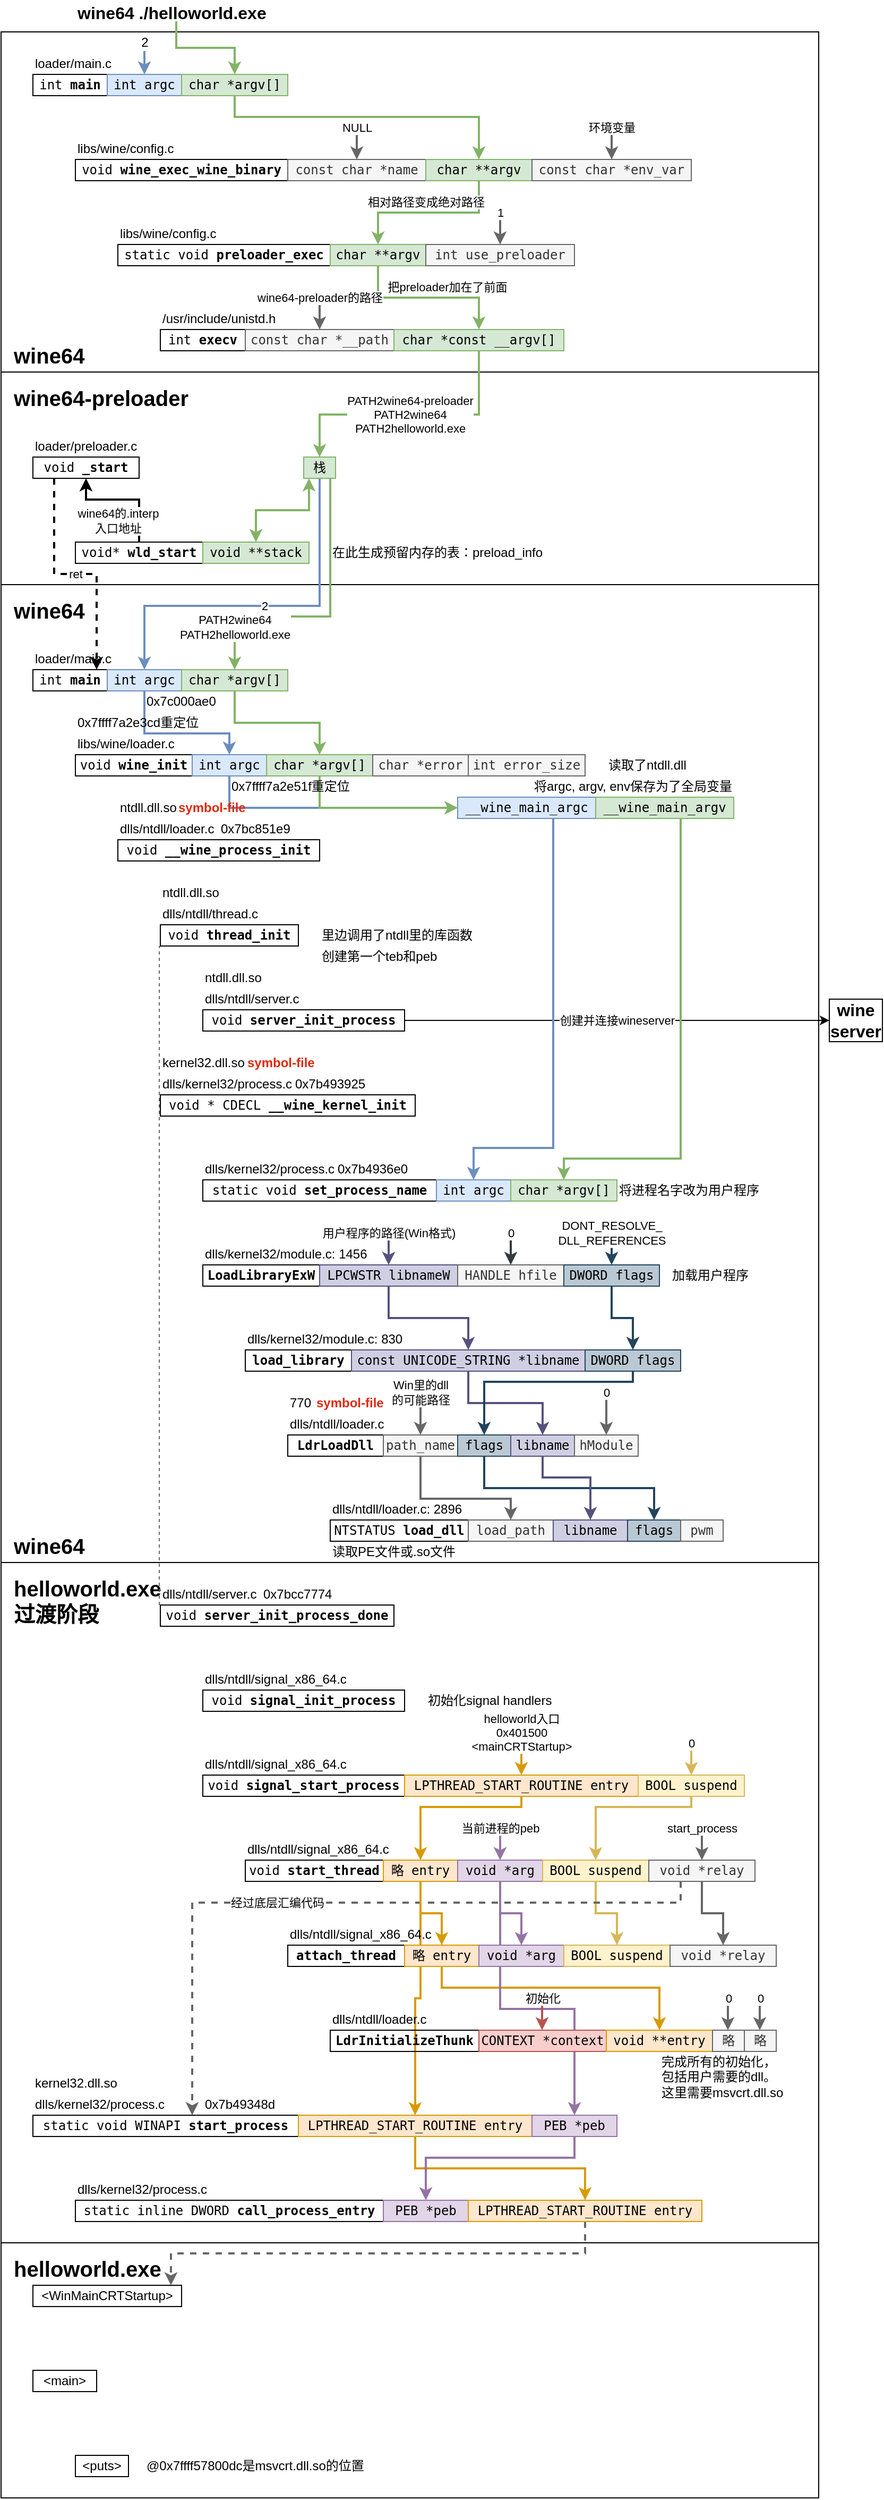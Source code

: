 <mxfile version="10.8.0" type="device"><diagram id="H-h43BXBRb_tDF0NeESu" name="Page-1"><mxGraphModel dx="462" dy="424" grid="1" gridSize="10" guides="1" tooltips="1" connect="1" arrows="1" fold="1" page="1" pageScale="1" pageWidth="850" pageHeight="1100" math="0" shadow="0"><root><mxCell id="0"/><mxCell id="1" parent="0"/><mxCell id="RNDs3bnX9iepP-8z9391-158" value="" style="rounded=0;whiteSpace=wrap;html=1;shadow=0;comic=0;strokeWidth=1;fillColor=none;gradientColor=none;" parent="1" vertex="1"><mxGeometry x="10" y="2120.013" width="770" height="240" as="geometry"/></mxCell><mxCell id="RNDs3bnX9iepP-8z9391-57" value="" style="rounded=0;whiteSpace=wrap;html=1;shadow=0;comic=0;strokeWidth=1;fillColor=none;gradientColor=none;" parent="1" vertex="1"><mxGeometry x="10" y="560" width="770" height="920" as="geometry"/></mxCell><mxCell id="RNDs3bnX9iepP-8z9391-44" value="" style="rounded=0;whiteSpace=wrap;html=1;shadow=0;comic=0;strokeWidth=1;fillColor=none;gradientColor=none;" parent="1" vertex="1"><mxGeometry x="10" y="360" width="770" height="200" as="geometry"/></mxCell><mxCell id="RNDs3bnX9iepP-8z9391-42" value="" style="rounded=0;whiteSpace=wrap;html=1;fillColor=none;strokeWidth=1;" parent="1" vertex="1"><mxGeometry x="10" y="40" width="770" height="320" as="geometry"/></mxCell><mxCell id="RNDs3bnX9iepP-8z9391-11" style="edgeStyle=orthogonalEdgeStyle;rounded=0;orthogonalLoop=1;jettySize=auto;html=1;fillColor=#d5e8d4;strokeColor=#82b366;strokeWidth=2;" parent="1" source="RNDs3bnX9iepP-8z9391-2" target="RNDs3bnX9iepP-8z9391-9" edge="1"><mxGeometry relative="1" as="geometry"/></mxCell><mxCell id="RNDs3bnX9iepP-8z9391-2" value="&lt;span&gt;&lt;b&gt;&lt;font style=&quot;font-size: 16px&quot;&gt;wine64 ./helloworld.exe&lt;/font&gt;&lt;/b&gt;&lt;/span&gt;" style="text;html=1;resizable=0;points=[];autosize=1;align=left;verticalAlign=top;spacingTop=-4;" parent="1" vertex="1"><mxGeometry x="80" y="10" width="190" height="20" as="geometry"/></mxCell><mxCell id="RNDs3bnX9iepP-8z9391-3" value="&lt;pre&gt;&lt;span&gt;int &lt;/span&gt;&lt;span&gt;&lt;b&gt;main&lt;/b&gt;&lt;/span&gt;&lt;/pre&gt;" style="rounded=0;whiteSpace=wrap;html=1;" parent="1" vertex="1"><mxGeometry x="40" y="80" width="70" height="20" as="geometry"/></mxCell><mxCell id="RNDs3bnX9iepP-8z9391-6" value="loader/main.c" style="text;html=1;resizable=0;points=[];autosize=1;align=left;verticalAlign=top;spacingTop=-4;" parent="1" vertex="1"><mxGeometry x="40" y="60" width="90" height="20" as="geometry"/></mxCell><mxCell id="RNDs3bnX9iepP-8z9391-8" value="&lt;pre&gt;int argc&lt;/pre&gt;" style="rounded=0;whiteSpace=wrap;html=1;fillColor=#dae8fc;strokeColor=#6c8ebf;" parent="1" vertex="1"><mxGeometry x="110" y="80" width="70" height="20" as="geometry"/></mxCell><mxCell id="RNDs3bnX9iepP-8z9391-25" style="edgeStyle=orthogonalEdgeStyle;rounded=0;orthogonalLoop=1;jettySize=auto;html=1;entryX=0.5;entryY=0;entryDx=0;entryDy=0;strokeWidth=2;fillColor=#d5e8d4;strokeColor=#82b366;" parent="1" source="RNDs3bnX9iepP-8z9391-9" target="RNDs3bnX9iepP-8z9391-21" edge="1"><mxGeometry relative="1" as="geometry"><Array as="points"><mxPoint x="230" y="120"/><mxPoint x="460" y="120"/></Array></mxGeometry></mxCell><mxCell id="RNDs3bnX9iepP-8z9391-9" value="&lt;pre&gt;char *argv[]&lt;/pre&gt;" style="rounded=0;whiteSpace=wrap;html=1;fillColor=#d5e8d4;strokeColor=#82b366;" parent="1" vertex="1"><mxGeometry x="180" y="80" width="100" height="20" as="geometry"/></mxCell><mxCell id="RNDs3bnX9iepP-8z9391-12" value="&lt;font style=&quot;font-size: 12px&quot;&gt;2&lt;/font&gt;" style="endArrow=classic;html=1;strokeWidth=2;fillColor=#dae8fc;strokeColor=#6c8ebf;" parent="1" target="RNDs3bnX9iepP-8z9391-8" edge="1"><mxGeometry x="-1" width="50" height="50" relative="1" as="geometry"><mxPoint x="145" y="50" as="sourcePoint"/><mxPoint x="40" y="30" as="targetPoint"/><mxPoint as="offset"/></mxGeometry></mxCell><mxCell id="RNDs3bnX9iepP-8z9391-19" value="&lt;pre&gt;&lt;span&gt;void &lt;/span&gt;&lt;span&gt;&lt;b&gt;wine_exec_wine_binary&lt;/b&gt;&lt;/span&gt;&lt;/pre&gt;" style="rounded=0;whiteSpace=wrap;html=1;fillColor=#ffffff;" parent="1" vertex="1"><mxGeometry x="80" y="160" width="200" height="20" as="geometry"/></mxCell><mxCell id="RNDs3bnX9iepP-8z9391-20" value="&lt;pre&gt;const char *name&lt;/pre&gt;" style="rounded=0;whiteSpace=wrap;html=1;fillColor=#f5f5f5;strokeColor=#666666;fontColor=#333333;" parent="1" vertex="1"><mxGeometry x="280" y="160" width="130" height="20" as="geometry"/></mxCell><mxCell id="RNDs3bnX9iepP-8z9391-32" value="相对路径变成绝对路径" style="edgeStyle=orthogonalEdgeStyle;rounded=0;orthogonalLoop=1;jettySize=auto;html=1;strokeWidth=2;fillColor=#d5e8d4;strokeColor=#82b366;" parent="1" source="RNDs3bnX9iepP-8z9391-21" target="RNDs3bnX9iepP-8z9391-30" edge="1"><mxGeometry x="0.035" y="-10" relative="1" as="geometry"><mxPoint as="offset"/></mxGeometry></mxCell><mxCell id="RNDs3bnX9iepP-8z9391-21" value="&lt;pre&gt;char **argv&lt;/pre&gt;" style="rounded=0;whiteSpace=wrap;html=1;fillColor=#d5e8d4;strokeColor=#82b366;" parent="1" vertex="1"><mxGeometry x="410" y="160" width="100" height="20" as="geometry"/></mxCell><mxCell id="RNDs3bnX9iepP-8z9391-22" value="&lt;pre&gt;const char *env_var&lt;/pre&gt;" style="rounded=0;whiteSpace=wrap;html=1;fillColor=#f5f5f5;strokeColor=#666666;fontColor=#333333;" parent="1" vertex="1"><mxGeometry x="510" y="160" width="150" height="20" as="geometry"/></mxCell><mxCell id="RNDs3bnX9iepP-8z9391-23" value="libs/wine/config.c" style="text;html=1;resizable=0;points=[];autosize=1;align=left;verticalAlign=top;spacingTop=-4;" parent="1" vertex="1"><mxGeometry x="80" y="140" width="110" height="20" as="geometry"/></mxCell><mxCell id="RNDs3bnX9iepP-8z9391-26" value="NULL" style="endArrow=classic;html=1;strokeWidth=2;fillColor=#f5f5f5;strokeColor=#666666;" parent="1" target="RNDs3bnX9iepP-8z9391-20" edge="1"><mxGeometry x="-1" width="50" height="50" relative="1" as="geometry"><mxPoint x="345" y="130" as="sourcePoint"/><mxPoint x="350" y="130" as="targetPoint"/><mxPoint as="offset"/></mxGeometry></mxCell><mxCell id="RNDs3bnX9iepP-8z9391-27" value="环境变量" style="endArrow=classic;html=1;strokeWidth=2;fillColor=#f5f5f5;strokeColor=#666666;" parent="1" target="RNDs3bnX9iepP-8z9391-22" edge="1"><mxGeometry x="-1" width="50" height="50" relative="1" as="geometry"><mxPoint x="585" y="130" as="sourcePoint"/><mxPoint x="590" y="80" as="targetPoint"/><mxPoint as="offset"/></mxGeometry></mxCell><mxCell id="RNDs3bnX9iepP-8z9391-29" value="&lt;pre&gt;&lt;span&gt;static void &lt;/span&gt;&lt;span&gt;&lt;b&gt;preloader_exec&lt;/b&gt;&lt;/span&gt;&lt;/pre&gt;" style="rounded=0;whiteSpace=wrap;html=1;fillColor=#ffffff;" parent="1" vertex="1"><mxGeometry x="120" y="240" width="200" height="20" as="geometry"/></mxCell><mxCell id="RNDs3bnX9iepP-8z9391-40" value="把preloader加在了前面&lt;br&gt;" style="edgeStyle=orthogonalEdgeStyle;rounded=0;orthogonalLoop=1;jettySize=auto;html=1;strokeWidth=2;fillColor=#d5e8d4;strokeColor=#82b366;" parent="1" source="RNDs3bnX9iepP-8z9391-30" target="RNDs3bnX9iepP-8z9391-37" edge="1"><mxGeometry x="0.227" y="10" relative="1" as="geometry"><mxPoint as="offset"/></mxGeometry></mxCell><mxCell id="RNDs3bnX9iepP-8z9391-30" value="&lt;pre&gt;char **argv&lt;/pre&gt;" style="rounded=0;whiteSpace=wrap;html=1;fillColor=#d5e8d4;strokeColor=#82b366;" parent="1" vertex="1"><mxGeometry x="320" y="240" width="90" height="20" as="geometry"/></mxCell><mxCell id="RNDs3bnX9iepP-8z9391-31" value="&lt;pre&gt;int use_preloader&lt;/pre&gt;" style="rounded=0;whiteSpace=wrap;html=1;fillColor=#f5f5f5;strokeColor=#666666;fontColor=#333333;" parent="1" vertex="1"><mxGeometry x="410" y="240" width="140" height="20" as="geometry"/></mxCell><mxCell id="RNDs3bnX9iepP-8z9391-33" value="1" style="endArrow=classic;html=1;strokeWidth=2;fillColor=#f5f5f5;strokeColor=#666666;" parent="1" target="RNDs3bnX9iepP-8z9391-31" edge="1"><mxGeometry x="-1" width="50" height="50" relative="1" as="geometry"><mxPoint x="480" y="210" as="sourcePoint"/><mxPoint x="490" y="210" as="targetPoint"/><mxPoint as="offset"/></mxGeometry></mxCell><mxCell id="RNDs3bnX9iepP-8z9391-34" value="libs/wine/config.c" style="text;html=1;resizable=0;points=[];autosize=1;align=left;verticalAlign=top;spacingTop=-4;" parent="1" vertex="1"><mxGeometry x="120" y="220" width="110" height="20" as="geometry"/></mxCell><mxCell id="RNDs3bnX9iepP-8z9391-35" value="&lt;pre&gt;&lt;span&gt;int &lt;/span&gt;&lt;span&gt;&lt;b&gt;execv&lt;/b&gt;&lt;/span&gt;&lt;/pre&gt;" style="rounded=0;whiteSpace=wrap;html=1;fillColor=#ffffff;" parent="1" vertex="1"><mxGeometry x="160" y="320" width="80" height="20" as="geometry"/></mxCell><mxCell id="RNDs3bnX9iepP-8z9391-36" value="&lt;pre&gt;const char *__path&lt;/pre&gt;" style="rounded=0;whiteSpace=wrap;html=1;fillColor=#f5f5f5;strokeColor=#666666;fontColor=#333333;" parent="1" vertex="1"><mxGeometry x="240" y="320" width="140" height="20" as="geometry"/></mxCell><mxCell id="RNDs3bnX9iepP-8z9391-53" value="PATH2wine64-preloader&lt;br&gt;PATH2wine64&lt;br&gt;PATH2helloworld.exe" style="edgeStyle=orthogonalEdgeStyle;rounded=0;orthogonalLoop=1;jettySize=auto;html=1;strokeWidth=2;fillColor=#d5e8d4;strokeColor=#82b366;" parent="1" source="RNDs3bnX9iepP-8z9391-37" target="RNDs3bnX9iepP-8z9391-52" edge="1"><mxGeometry relative="1" as="geometry"><Array as="points"><mxPoint x="460" y="400"/><mxPoint x="310" y="400"/></Array></mxGeometry></mxCell><mxCell id="RNDs3bnX9iepP-8z9391-37" value="&lt;pre&gt;char *const __argv[]&lt;/pre&gt;" style="rounded=0;whiteSpace=wrap;html=1;fillColor=#d5e8d4;strokeColor=#82b366;" parent="1" vertex="1"><mxGeometry x="380" y="320" width="160" height="20" as="geometry"/></mxCell><mxCell id="RNDs3bnX9iepP-8z9391-38" value="/usr/include/unistd.h" style="text;html=1;resizable=0;points=[];autosize=1;align=left;verticalAlign=top;spacingTop=-4;" parent="1" vertex="1"><mxGeometry x="160" y="300" width="120" height="20" as="geometry"/></mxCell><mxCell id="RNDs3bnX9iepP-8z9391-39" value="wine64-preloader的路径" style="endArrow=classic;html=1;strokeWidth=2;fillColor=#f5f5f5;strokeColor=#666666;" parent="1" target="RNDs3bnX9iepP-8z9391-36" edge="1"><mxGeometry x="-1" width="50" height="50" relative="1" as="geometry"><mxPoint x="310" y="290" as="sourcePoint"/><mxPoint x="320" y="280" as="targetPoint"/><mxPoint as="offset"/></mxGeometry></mxCell><mxCell id="RNDs3bnX9iepP-8z9391-43" value="&lt;font style=&quot;font-size: 20px&quot;&gt;&lt;b&gt;wine64&lt;/b&gt;&lt;/font&gt;" style="text;html=1;resizable=0;points=[];autosize=1;align=left;verticalAlign=top;spacingTop=-4;" parent="1" vertex="1"><mxGeometry x="20" y="330" width="80" height="20" as="geometry"/></mxCell><mxCell id="RNDs3bnX9iepP-8z9391-45" value="&lt;font style=&quot;font-size: 20px&quot;&gt;&lt;b&gt;wine64-preloader&lt;/b&gt;&lt;/font&gt;" style="text;html=1;resizable=0;points=[];autosize=1;align=left;verticalAlign=top;spacingTop=-4;" parent="1" vertex="1"><mxGeometry x="20" y="370" width="180" height="20" as="geometry"/></mxCell><mxCell id="RNDs3bnX9iepP-8z9391-67" value="ret" style="edgeStyle=orthogonalEdgeStyle;rounded=0;orthogonalLoop=1;jettySize=auto;html=1;startArrow=none;startFill=0;strokeWidth=2;dashed=1;" parent="1" source="RNDs3bnX9iepP-8z9391-46" target="RNDs3bnX9iepP-8z9391-59" edge="1"><mxGeometry relative="1" as="geometry"><Array as="points"><mxPoint x="60" y="550"/><mxPoint x="100" y="550"/></Array></mxGeometry></mxCell><mxCell id="RNDs3bnX9iepP-8z9391-46" value="&lt;pre&gt;&lt;span&gt;void &lt;/span&gt;&lt;span&gt;&lt;b&gt;_start&lt;/b&gt;&lt;/span&gt;&lt;/pre&gt;" style="rounded=0;whiteSpace=wrap;html=1;shadow=0;comic=0;strokeWidth=1;fillColor=none;gradientColor=none;" parent="1" vertex="1"><mxGeometry x="40" y="440" width="100" height="20" as="geometry"/></mxCell><mxCell id="RNDs3bnX9iepP-8z9391-47" value="loader/preloader.c" style="text;html=1;resizable=0;points=[];autosize=1;align=left;verticalAlign=top;spacingTop=-4;" parent="1" vertex="1"><mxGeometry x="40" y="420" width="110" height="20" as="geometry"/></mxCell><mxCell id="RNDs3bnX9iepP-8z9391-55" value="wine64的.interp&lt;br&gt;入口地址" style="edgeStyle=orthogonalEdgeStyle;rounded=0;orthogonalLoop=1;jettySize=auto;html=1;entryX=0.5;entryY=1;entryDx=0;entryDy=0;strokeWidth=2;" parent="1" source="RNDs3bnX9iepP-8z9391-48" target="RNDs3bnX9iepP-8z9391-46" edge="1"><mxGeometry x="0.088" y="20" relative="1" as="geometry"><Array as="points"><mxPoint x="140" y="480"/><mxPoint x="90" y="480"/></Array><mxPoint as="offset"/></mxGeometry></mxCell><mxCell id="RNDs3bnX9iepP-8z9391-48" value="&lt;pre&gt;&lt;span&gt;void&lt;/span&gt;* &lt;span&gt;&lt;b&gt;wld_start&lt;/b&gt;&lt;/span&gt;&lt;/pre&gt;" style="rounded=0;whiteSpace=wrap;html=1;shadow=0;comic=0;strokeWidth=1;fillColor=none;gradientColor=none;" parent="1" vertex="1"><mxGeometry x="80" y="520" width="120" height="20" as="geometry"/></mxCell><mxCell id="RNDs3bnX9iepP-8z9391-49" value="&lt;pre&gt;void **stack&lt;/pre&gt;" style="rounded=0;whiteSpace=wrap;html=1;shadow=0;comic=0;strokeWidth=1;fillColor=#d5e8d4;strokeColor=#82b366;" parent="1" vertex="1"><mxGeometry x="200" y="520" width="100" height="20" as="geometry"/></mxCell><mxCell id="RNDs3bnX9iepP-8z9391-51" value="在此生成预留内存的表：preload_info" style="text;html=1;resizable=0;points=[];autosize=1;align=left;verticalAlign=top;spacingTop=-4;" parent="1" vertex="1"><mxGeometry x="320" y="519.974" width="210" height="20" as="geometry"/></mxCell><mxCell id="RNDs3bnX9iepP-8z9391-54" style="edgeStyle=orthogonalEdgeStyle;rounded=0;orthogonalLoop=1;jettySize=auto;html=1;strokeWidth=2;fillColor=#d5e8d4;strokeColor=#82b366;startArrow=classic;startFill=1;" parent="1" source="RNDs3bnX9iepP-8z9391-52" target="RNDs3bnX9iepP-8z9391-49" edge="1"><mxGeometry relative="1" as="geometry"><Array as="points"><mxPoint x="300" y="490"/><mxPoint x="250" y="490"/></Array></mxGeometry></mxCell><mxCell id="RNDs3bnX9iepP-8z9391-64" value="PATH2wine64&lt;br&gt;PATH2helloworld.exe" style="edgeStyle=orthogonalEdgeStyle;rounded=0;orthogonalLoop=1;jettySize=auto;html=1;entryX=0.5;entryY=0;entryDx=0;entryDy=0;startArrow=none;startFill=0;strokeWidth=2;fillColor=#d5e8d4;strokeColor=#82b366;" parent="1" source="RNDs3bnX9iepP-8z9391-52" target="RNDs3bnX9iepP-8z9391-62" edge="1"><mxGeometry x="0.702" relative="1" as="geometry"><Array as="points"><mxPoint x="320" y="590"/><mxPoint x="230" y="590"/></Array><mxPoint as="offset"/></mxGeometry></mxCell><mxCell id="RNDs3bnX9iepP-8z9391-66" value="2" style="edgeStyle=orthogonalEdgeStyle;rounded=0;orthogonalLoop=1;jettySize=auto;html=1;startArrow=none;startFill=0;strokeWidth=2;fillColor=#dae8fc;strokeColor=#6c8ebf;" parent="1" source="RNDs3bnX9iepP-8z9391-52" target="RNDs3bnX9iepP-8z9391-61" edge="1"><mxGeometry relative="1" as="geometry"><Array as="points"><mxPoint x="310" y="580"/><mxPoint x="145" y="580"/></Array></mxGeometry></mxCell><mxCell id="RNDs3bnX9iepP-8z9391-52" value="栈" style="rounded=0;whiteSpace=wrap;html=1;shadow=0;comic=0;strokeWidth=1;fillColor=#d5e8d4;strokeColor=#82b366;" parent="1" vertex="1"><mxGeometry x="295" y="440" width="30" height="20" as="geometry"/></mxCell><mxCell id="RNDs3bnX9iepP-8z9391-58" value="&lt;font style=&quot;font-size: 20px&quot;&gt;&lt;b&gt;wine64&lt;/b&gt;&lt;/font&gt;" style="text;html=1;resizable=0;points=[];autosize=1;align=left;verticalAlign=top;spacingTop=-4;" parent="1" vertex="1"><mxGeometry x="20" y="570" width="80" height="20" as="geometry"/></mxCell><mxCell id="RNDs3bnX9iepP-8z9391-59" value="&lt;pre&gt;&lt;span&gt;int &lt;/span&gt;&lt;span&gt;&lt;b&gt;main&lt;/b&gt;&lt;/span&gt;&lt;/pre&gt;" style="rounded=0;whiteSpace=wrap;html=1;" parent="1" vertex="1"><mxGeometry x="40" y="640" width="70" height="20" as="geometry"/></mxCell><mxCell id="RNDs3bnX9iepP-8z9391-60" value="loader/main.c" style="text;html=1;resizable=0;points=[];autosize=1;align=left;verticalAlign=top;spacingTop=-4;" parent="1" vertex="1"><mxGeometry x="40" y="620" width="90" height="20" as="geometry"/></mxCell><mxCell id="RNDs3bnX9iepP-8z9391-74" style="edgeStyle=orthogonalEdgeStyle;rounded=0;orthogonalLoop=1;jettySize=auto;html=1;startArrow=none;startFill=0;strokeWidth=2;fillColor=#dae8fc;strokeColor=#6c8ebf;" parent="1" source="RNDs3bnX9iepP-8z9391-61" target="RNDs3bnX9iepP-8z9391-70" edge="1"><mxGeometry relative="1" as="geometry"><Array as="points"><mxPoint x="145" y="700"/><mxPoint x="225" y="700"/></Array></mxGeometry></mxCell><mxCell id="RNDs3bnX9iepP-8z9391-61" value="&lt;pre&gt;int argc&lt;/pre&gt;" style="rounded=0;whiteSpace=wrap;html=1;fillColor=#dae8fc;strokeColor=#6c8ebf;" parent="1" vertex="1"><mxGeometry x="110" y="640" width="70" height="20" as="geometry"/></mxCell><mxCell id="RNDs3bnX9iepP-8z9391-75" style="edgeStyle=orthogonalEdgeStyle;rounded=0;orthogonalLoop=1;jettySize=auto;html=1;startArrow=none;startFill=0;strokeWidth=2;fillColor=#d5e8d4;strokeColor=#82b366;" parent="1" source="RNDs3bnX9iepP-8z9391-62" target="RNDs3bnX9iepP-8z9391-71" edge="1"><mxGeometry relative="1" as="geometry"/></mxCell><mxCell id="RNDs3bnX9iepP-8z9391-62" value="&lt;pre&gt;char *argv[]&lt;/pre&gt;" style="rounded=0;whiteSpace=wrap;html=1;fillColor=#d5e8d4;strokeColor=#82b366;" parent="1" vertex="1"><mxGeometry x="180" y="640" width="100" height="20" as="geometry"/></mxCell><mxCell id="RNDs3bnX9iepP-8z9391-69" value="&lt;pre&gt;&lt;span&gt;void &lt;/span&gt;&lt;span&gt;&lt;b&gt;wine_init&lt;/b&gt;&lt;/span&gt;&lt;/pre&gt;" style="rounded=0;whiteSpace=wrap;html=1;shadow=0;comic=0;strokeWidth=1;fillColor=none;gradientColor=none;" parent="1" vertex="1"><mxGeometry x="80" y="720" width="110" height="20" as="geometry"/></mxCell><mxCell id="RNDs3bnX9iepP-8z9391-106" style="edgeStyle=orthogonalEdgeStyle;rounded=0;orthogonalLoop=1;jettySize=auto;html=1;startArrow=none;startFill=0;strokeWidth=2;fillColor=#dae8fc;strokeColor=#6c8ebf;" parent="1" source="RNDs3bnX9iepP-8z9391-70" target="RNDs3bnX9iepP-8z9391-97" edge="1"><mxGeometry relative="1" as="geometry"><Array as="points"><mxPoint x="225" y="770"/></Array></mxGeometry></mxCell><mxCell id="RNDs3bnX9iepP-8z9391-70" value="&lt;pre&gt;int argc&lt;/pre&gt;" style="rounded=0;whiteSpace=wrap;html=1;shadow=0;comic=0;strokeWidth=1;fillColor=#dae8fc;strokeColor=#6c8ebf;" parent="1" vertex="1"><mxGeometry x="190" y="720" width="70" height="20" as="geometry"/></mxCell><mxCell id="RNDs3bnX9iepP-8z9391-99" style="edgeStyle=orthogonalEdgeStyle;rounded=0;orthogonalLoop=1;jettySize=auto;html=1;startArrow=none;startFill=0;strokeWidth=2;fillColor=#d5e8d4;strokeColor=#82b366;" parent="1" source="RNDs3bnX9iepP-8z9391-71" target="RNDs3bnX9iepP-8z9391-97" edge="1"><mxGeometry relative="1" as="geometry"><Array as="points"><mxPoint x="310" y="770"/></Array></mxGeometry></mxCell><mxCell id="RNDs3bnX9iepP-8z9391-71" value="&lt;pre&gt;char *argv[]&lt;/pre&gt;" style="rounded=0;whiteSpace=wrap;html=1;shadow=0;comic=0;strokeWidth=1;fillColor=#d5e8d4;strokeColor=#82b366;" parent="1" vertex="1"><mxGeometry x="260" y="720" width="100" height="20" as="geometry"/></mxCell><mxCell id="RNDs3bnX9iepP-8z9391-72" value="&lt;pre&gt;char *error&lt;/pre&gt;" style="rounded=0;whiteSpace=wrap;html=1;shadow=0;comic=0;strokeWidth=1;fillColor=#f5f5f5;strokeColor=#666666;fontColor=#333333;" parent="1" vertex="1"><mxGeometry x="360" y="720" width="90" height="20" as="geometry"/></mxCell><mxCell id="RNDs3bnX9iepP-8z9391-73" value="&lt;pre&gt;int error_size&lt;/pre&gt;" style="rounded=0;whiteSpace=wrap;html=1;shadow=0;comic=0;strokeWidth=1;fillColor=#f5f5f5;strokeColor=#666666;fontColor=#333333;" parent="1" vertex="1"><mxGeometry x="450" y="720" width="110" height="20" as="geometry"/></mxCell><mxCell id="RNDs3bnX9iepP-8z9391-78" value="libs/wine/loader.c" style="text;html=1;resizable=0;points=[];autosize=1;align=left;verticalAlign=top;spacingTop=-4;" parent="1" vertex="1"><mxGeometry x="80" y="700" width="110" height="20" as="geometry"/></mxCell><mxCell id="RNDs3bnX9iepP-8z9391-79" value="&lt;pre&gt;&lt;span&gt;void &lt;/span&gt;&lt;span&gt;&lt;b&gt;__wine_process_init&lt;/b&gt;&lt;/span&gt;&lt;/pre&gt;" style="rounded=0;whiteSpace=wrap;html=1;shadow=0;comic=0;strokeWidth=1;fillColor=none;gradientColor=none;" parent="1" vertex="1"><mxGeometry x="120" y="800" width="190" height="20" as="geometry"/></mxCell><mxCell id="RNDs3bnX9iepP-8z9391-80" value="读取了ntdll.dll" style="text;html=1;resizable=0;points=[];autosize=1;align=left;verticalAlign=top;spacingTop=-4;" parent="1" vertex="1"><mxGeometry x="580" y="720" width="90" height="20" as="geometry"/></mxCell><mxCell id="RNDs3bnX9iepP-8z9391-81" value="dlls/ntdll/loader.c" style="text;html=1;resizable=0;points=[];autosize=1;align=left;verticalAlign=top;spacingTop=-4;" parent="1" vertex="1"><mxGeometry x="120" y="780" width="100" height="20" as="geometry"/></mxCell><mxCell id="RNDs3bnX9iepP-8z9391-82" value="将argc, argv, env保存为了全局变量" style="text;html=1;resizable=0;points=[];autosize=1;align=left;verticalAlign=top;spacingTop=-4;" parent="1" vertex="1"><mxGeometry x="510" y="740" width="200" height="20" as="geometry"/></mxCell><mxCell id="RNDs3bnX9iepP-8z9391-83" value="&lt;pre&gt;&lt;span&gt;void &lt;/span&gt;&lt;span&gt;&lt;b&gt;thread_init&lt;/b&gt;&lt;/span&gt;&lt;/pre&gt;" style="rounded=0;whiteSpace=wrap;html=1;shadow=0;comic=0;strokeWidth=1;fillColor=none;gradientColor=none;" parent="1" vertex="1"><mxGeometry x="160" y="880" width="130" height="20" as="geometry"/></mxCell><mxCell id="RNDs3bnX9iepP-8z9391-84" value="里边调用了ntdll里的库函数" style="text;html=1;resizable=0;points=[];autosize=1;align=left;verticalAlign=top;spacingTop=-4;" parent="1" vertex="1"><mxGeometry x="310" y="880" width="160" height="20" as="geometry"/></mxCell><mxCell id="RNDs3bnX9iepP-8z9391-85" value="创建第一个teb和peb" style="text;html=1;resizable=0;points=[];autosize=1;align=left;verticalAlign=top;spacingTop=-4;" parent="1" vertex="1"><mxGeometry x="310" y="900" width="120" height="20" as="geometry"/></mxCell><mxCell id="RNDs3bnX9iepP-8z9391-86" value="ntdll.dll.so" style="text;html=1;resizable=0;points=[];autosize=1;align=left;verticalAlign=top;spacingTop=-4;" parent="1" vertex="1"><mxGeometry x="120" y="760" width="70" height="20" as="geometry"/></mxCell><mxCell id="ecrO64lvof4HRaTiNCYx-2" value="&lt;span&gt;创建并连接wineserver&lt;/span&gt;" style="edgeStyle=orthogonalEdgeStyle;rounded=0;orthogonalLoop=1;jettySize=auto;html=1;" parent="1" source="RNDs3bnX9iepP-8z9391-87" target="ecrO64lvof4HRaTiNCYx-1" edge="1"><mxGeometry relative="1" as="geometry"/></mxCell><mxCell id="RNDs3bnX9iepP-8z9391-87" value="&lt;pre&gt;&lt;pre&gt;&lt;span&gt;void &lt;/span&gt;&lt;span&gt;&lt;b&gt;server_init_process&lt;/b&gt;&lt;/span&gt;&lt;/pre&gt;&lt;/pre&gt;" style="rounded=0;whiteSpace=wrap;html=1;shadow=0;comic=0;strokeWidth=1;fillColor=none;gradientColor=none;" parent="1" vertex="1"><mxGeometry x="200" y="960" width="190" height="20" as="geometry"/></mxCell><mxCell id="RNDs3bnX9iepP-8z9391-89" value="dlls/ntdll/thread.c" style="text;html=1;resizable=0;points=[];autosize=1;align=left;verticalAlign=top;spacingTop=-4;" parent="1" vertex="1"><mxGeometry x="160" y="860" width="110" height="20" as="geometry"/></mxCell><mxCell id="RNDs3bnX9iepP-8z9391-90" value="ntdll.dll.so" style="text;html=1;resizable=0;points=[];autosize=1;align=left;verticalAlign=top;spacingTop=-4;" parent="1" vertex="1"><mxGeometry x="160" y="840" width="70" height="20" as="geometry"/></mxCell><mxCell id="RNDs3bnX9iepP-8z9391-91" value="dlls/ntdll/server.c" style="text;html=1;resizable=0;points=[];autosize=1;align=left;verticalAlign=top;spacingTop=-4;" parent="1" vertex="1"><mxGeometry x="200" y="940" width="100" height="20" as="geometry"/></mxCell><mxCell id="RNDs3bnX9iepP-8z9391-92" value="ntdll.dll.so" style="text;html=1;resizable=0;points=[];autosize=1;align=left;verticalAlign=top;spacingTop=-4;" parent="1" vertex="1"><mxGeometry x="200" y="920" width="70" height="20" as="geometry"/></mxCell><mxCell id="RNDs3bnX9iepP-8z9391-93" value="&lt;pre&gt;&lt;span&gt;void &lt;/span&gt;* &lt;span&gt;CDECL &lt;/span&gt;&lt;span&gt;&lt;b&gt;__wine_kernel_init&lt;/b&gt;&lt;/span&gt;&lt;/pre&gt;" style="rounded=0;whiteSpace=wrap;html=1;shadow=0;comic=0;strokeWidth=1;fillColor=none;gradientColor=none;" parent="1" vertex="1"><mxGeometry x="160" y="1040" width="240" height="20" as="geometry"/></mxCell><mxCell id="RNDs3bnX9iepP-8z9391-94" value="加载用户程序" style="text;html=1;resizable=0;points=[];autosize=1;align=left;verticalAlign=top;spacingTop=-4;" parent="1" vertex="1"><mxGeometry x="640" y="1200" width="90" height="20" as="geometry"/></mxCell><mxCell id="RNDs3bnX9iepP-8z9391-95" value="将进程名字改为用户程序" style="text;html=1;resizable=0;points=[];autosize=1;align=left;verticalAlign=top;spacingTop=-4;" parent="1" vertex="1"><mxGeometry x="590" y="1120" width="150" height="20" as="geometry"/></mxCell><mxCell id="RNDs3bnX9iepP-8z9391-96" value="&lt;pre&gt;&lt;span&gt;static void &lt;/span&gt;&lt;span&gt;&lt;b&gt;set_process_name&lt;/b&gt;&lt;/span&gt;&lt;/pre&gt;" style="rounded=0;whiteSpace=wrap;html=1;shadow=0;comic=0;strokeWidth=1;fillColor=none;gradientColor=none;" parent="1" vertex="1"><mxGeometry x="200" y="1120" width="220" height="20" as="geometry"/></mxCell><mxCell id="RNDs3bnX9iepP-8z9391-107" style="edgeStyle=orthogonalEdgeStyle;rounded=0;orthogonalLoop=1;jettySize=auto;html=1;startArrow=none;startFill=0;strokeWidth=2;fillColor=#dae8fc;strokeColor=#6c8ebf;" parent="1" source="RNDs3bnX9iepP-8z9391-97" target="RNDs3bnX9iepP-8z9391-100" edge="1"><mxGeometry relative="1" as="geometry"><Array as="points"><mxPoint x="530" y="1090"/><mxPoint x="455" y="1090"/></Array></mxGeometry></mxCell><mxCell id="RNDs3bnX9iepP-8z9391-97" value="&lt;pre&gt;__wine_main_argc&lt;/pre&gt;" style="rounded=0;whiteSpace=wrap;html=1;shadow=0;comic=0;strokeWidth=1;fillColor=#dae8fc;strokeColor=#6c8ebf;" parent="1" vertex="1"><mxGeometry x="440" y="760" width="130" height="20" as="geometry"/></mxCell><mxCell id="RNDs3bnX9iepP-8z9391-108" style="edgeStyle=orthogonalEdgeStyle;rounded=0;orthogonalLoop=1;jettySize=auto;html=1;startArrow=none;startFill=0;strokeWidth=2;fillColor=#d5e8d4;strokeColor=#82b366;" parent="1" source="RNDs3bnX9iepP-8z9391-98" target="RNDs3bnX9iepP-8z9391-101" edge="1"><mxGeometry relative="1" as="geometry"><Array as="points"><mxPoint x="650" y="1100"/><mxPoint x="540" y="1100"/></Array></mxGeometry></mxCell><mxCell id="RNDs3bnX9iepP-8z9391-98" value="&lt;pre&gt;__wine_main_argv&lt;/pre&gt;" style="rounded=0;whiteSpace=wrap;html=1;shadow=0;comic=0;strokeWidth=1;fillColor=#d5e8d4;strokeColor=#82b366;" parent="1" vertex="1"><mxGeometry x="570" y="760" width="130" height="20" as="geometry"/></mxCell><mxCell id="RNDs3bnX9iepP-8z9391-100" value="&lt;pre&gt;int argc&lt;/pre&gt;" style="rounded=0;whiteSpace=wrap;html=1;shadow=0;comic=0;strokeWidth=1;fillColor=#dae8fc;strokeColor=#6c8ebf;" parent="1" vertex="1"><mxGeometry x="420" y="1120" width="70" height="20" as="geometry"/></mxCell><mxCell id="RNDs3bnX9iepP-8z9391-101" value="&lt;pre&gt;char *argv[]&lt;/pre&gt;" style="rounded=0;whiteSpace=wrap;html=1;shadow=0;comic=0;strokeWidth=1;fillColor=#d5e8d4;strokeColor=#82b366;" parent="1" vertex="1"><mxGeometry x="490" y="1120" width="100" height="20" as="geometry"/></mxCell><mxCell id="RNDs3bnX9iepP-8z9391-102" value="dlls/kernel32/process.c" style="text;html=1;resizable=0;points=[];autosize=1;align=left;verticalAlign=top;spacingTop=-4;" parent="1" vertex="1"><mxGeometry x="200" y="1099.5" width="140" height="20" as="geometry"/></mxCell><mxCell id="RNDs3bnX9iepP-8z9391-103" value="dlls/kernel32/process.c" style="text;html=1;resizable=0;points=[];autosize=1;align=left;verticalAlign=top;spacingTop=-4;" parent="1" vertex="1"><mxGeometry x="160" y="1020" width="140" height="20" as="geometry"/></mxCell><mxCell id="RNDs3bnX9iepP-8z9391-105" value="kernel32.dll.so" style="text;html=1;resizable=0;points=[];autosize=1;align=left;verticalAlign=top;spacingTop=-4;" parent="1" vertex="1"><mxGeometry x="160" y="1000" width="90" height="20" as="geometry"/></mxCell><mxCell id="RNDs3bnX9iepP-8z9391-109" value="" style="rounded=0;whiteSpace=wrap;html=1;shadow=0;comic=0;strokeWidth=1;fillColor=none;gradientColor=none;" parent="1" vertex="1"><mxGeometry x="10" y="1480.013" width="770" height="640" as="geometry"/></mxCell><mxCell id="RNDs3bnX9iepP-8z9391-110" value="&lt;font style=&quot;font-size: 20px&quot;&gt;&lt;b&gt;wine64&lt;/b&gt;&lt;/font&gt;" style="text;html=1;resizable=0;points=[];autosize=1;align=left;verticalAlign=top;spacingTop=-4;" parent="1" vertex="1"><mxGeometry x="20" y="1450" width="80" height="20" as="geometry"/></mxCell><mxCell id="RNDs3bnX9iepP-8z9391-111" value="&lt;font style=&quot;font-size: 20px&quot;&gt;&lt;b&gt;helloworld.exe&lt;br&gt;过渡阶段&lt;br&gt;&lt;/b&gt;&lt;/font&gt;" style="text;html=1;resizable=0;points=[];autosize=1;align=left;verticalAlign=top;spacingTop=-4;" parent="1" vertex="1"><mxGeometry x="20" y="1490.013" width="150" height="40" as="geometry"/></mxCell><mxCell id="RNDs3bnX9iepP-8z9391-112" value="&lt;pre&gt;&lt;span&gt;void &lt;/span&gt;&lt;span&gt;&lt;b&gt;server_init_process_done&lt;/b&gt;&lt;/span&gt;&lt;/pre&gt;" style="rounded=0;whiteSpace=wrap;html=1;shadow=0;comic=0;strokeWidth=1;fillColor=none;gradientColor=none;" parent="1" vertex="1"><mxGeometry x="160" y="1520.013" width="220" height="20" as="geometry"/></mxCell><mxCell id="RNDs3bnX9iepP-8z9391-115" value="dlls/ntdll/server.c" style="text;html=1;resizable=0;points=[];autosize=1;align=left;verticalAlign=top;spacingTop=-4;" parent="1" vertex="1"><mxGeometry x="160" y="1499.987" width="100" height="20" as="geometry"/></mxCell><mxCell id="RNDs3bnX9iepP-8z9391-116" value="&lt;pre&gt;&lt;span&gt;void &lt;/span&gt;&lt;span&gt;&lt;b&gt;signal_init_process&lt;/b&gt;&lt;/span&gt;&lt;/pre&gt;" style="rounded=0;whiteSpace=wrap;html=1;shadow=0;comic=0;strokeWidth=1;fillColor=none;gradientColor=none;" parent="1" vertex="1"><mxGeometry x="200" y="1600.013" width="190" height="20" as="geometry"/></mxCell><mxCell id="RNDs3bnX9iepP-8z9391-117" value="初始化signal handlers" style="text;html=1;resizable=0;points=[];autosize=1;align=left;verticalAlign=top;spacingTop=-4;" parent="1" vertex="1"><mxGeometry x="410" y="1600.013" width="130" height="20" as="geometry"/></mxCell><mxCell id="RNDs3bnX9iepP-8z9391-118" value="dlls/ntdll/signal_x86_64.c" style="text;html=1;resizable=0;points=[];autosize=1;align=left;verticalAlign=top;spacingTop=-4;" parent="1" vertex="1"><mxGeometry x="200" y="1580.013" width="150" height="20" as="geometry"/></mxCell><mxCell id="RNDs3bnX9iepP-8z9391-119" value="&lt;pre&gt;&lt;span&gt;void &lt;/span&gt;&lt;span&gt;&lt;b&gt;signal_start_process&lt;/b&gt;&lt;/span&gt;&lt;/pre&gt;" style="rounded=0;whiteSpace=wrap;html=1;shadow=0;comic=0;strokeWidth=1;fillColor=none;gradientColor=none;" parent="1" vertex="1"><mxGeometry x="200" y="1680.013" width="190" height="20" as="geometry"/></mxCell><mxCell id="RNDs3bnX9iepP-8z9391-129" style="edgeStyle=orthogonalEdgeStyle;rounded=0;orthogonalLoop=1;jettySize=auto;html=1;startArrow=none;startFill=0;strokeWidth=2;fillColor=#ffe6cc;strokeColor=#d79b00;" parent="1" source="RNDs3bnX9iepP-8z9391-120" target="RNDs3bnX9iepP-8z9391-125" edge="1"><mxGeometry relative="1" as="geometry"><Array as="points"><mxPoint x="500" y="1710.013"/><mxPoint x="405" y="1710.013"/></Array></mxGeometry></mxCell><mxCell id="RNDs3bnX9iepP-8z9391-120" value="&lt;pre&gt;LPTHREAD_START_ROUTINE entry&lt;/pre&gt;" style="rounded=0;whiteSpace=wrap;html=1;shadow=0;comic=0;strokeWidth=1;fillColor=#ffe6cc;strokeColor=#d79b00;" parent="1" vertex="1"><mxGeometry x="390" y="1680.013" width="220" height="20" as="geometry"/></mxCell><mxCell id="RNDs3bnX9iepP-8z9391-130" style="edgeStyle=orthogonalEdgeStyle;rounded=0;orthogonalLoop=1;jettySize=auto;html=1;startArrow=none;startFill=0;strokeWidth=2;fillColor=#fff2cc;strokeColor=#d6b656;" parent="1" source="RNDs3bnX9iepP-8z9391-121" target="RNDs3bnX9iepP-8z9391-127" edge="1"><mxGeometry relative="1" as="geometry"><Array as="points"><mxPoint x="660" y="1710.013"/><mxPoint x="570" y="1710.013"/></Array></mxGeometry></mxCell><mxCell id="RNDs3bnX9iepP-8z9391-121" value="&lt;pre&gt;BOOL suspend&lt;/pre&gt;" style="rounded=0;whiteSpace=wrap;html=1;shadow=0;comic=0;strokeWidth=1;fillColor=#fff2cc;strokeColor=#d6b656;" parent="1" vertex="1"><mxGeometry x="610" y="1680.013" width="100" height="20" as="geometry"/></mxCell><mxCell id="RNDs3bnX9iepP-8z9391-122" value="helloworld入口&lt;br&gt;0x401500&lt;br&gt;&amp;lt;mainCRTStartup&amp;gt;&lt;br&gt;" style="endArrow=classic;html=1;strokeWidth=2;fillColor=#ffe6cc;strokeColor=#d79b00;" parent="1" target="RNDs3bnX9iepP-8z9391-120" edge="1"><mxGeometry x="-1" y="-10" width="50" height="50" relative="1" as="geometry"><mxPoint x="500" y="1650.013" as="sourcePoint"/><mxPoint x="590" y="1570.013" as="targetPoint"/><mxPoint x="10" y="-10" as="offset"/></mxGeometry></mxCell><mxCell id="RNDs3bnX9iepP-8z9391-123" value="0" style="endArrow=classic;html=1;strokeWidth=2;fillColor=#fff2cc;strokeColor=#d6b656;" parent="1" target="RNDs3bnX9iepP-8z9391-121" edge="1"><mxGeometry x="-1" width="50" height="50" relative="1" as="geometry"><mxPoint x="660" y="1650.013" as="sourcePoint"/><mxPoint x="680" y="1620.013" as="targetPoint"/><mxPoint as="offset"/></mxGeometry></mxCell><mxCell id="RNDs3bnX9iepP-8z9391-124" value="&lt;pre&gt;&lt;span&gt;void &lt;/span&gt;&lt;span&gt;&lt;b&gt;start_thread&lt;/b&gt;&lt;/span&gt;&lt;/pre&gt;" style="rounded=0;whiteSpace=wrap;html=1;shadow=0;comic=0;strokeWidth=1;fillColor=none;gradientColor=none;" parent="1" vertex="1"><mxGeometry x="240" y="1760.013" width="130" height="20" as="geometry"/></mxCell><mxCell id="RNDs3bnX9iepP-8z9391-147" style="edgeStyle=orthogonalEdgeStyle;rounded=0;orthogonalLoop=1;jettySize=auto;html=1;startArrow=none;startFill=0;strokeWidth=2;fillColor=#ffe6cc;strokeColor=#d79b00;" parent="1" source="RNDs3bnX9iepP-8z9391-125" target="RNDs3bnX9iepP-8z9391-172" edge="1"><mxGeometry relative="1" as="geometry"><Array as="points"/></mxGeometry></mxCell><mxCell id="RNDs3bnX9iepP-8z9391-125" value="&lt;pre&gt;略 entry&lt;/pre&gt;" style="rounded=0;whiteSpace=wrap;html=1;shadow=0;comic=0;strokeWidth=1;fillColor=#ffe6cc;strokeColor=#d79b00;" parent="1" vertex="1"><mxGeometry x="370" y="1760.013" width="70" height="20" as="geometry"/></mxCell><mxCell id="RNDs3bnX9iepP-8z9391-144" style="edgeStyle=orthogonalEdgeStyle;rounded=0;orthogonalLoop=1;jettySize=auto;html=1;startArrow=none;startFill=0;strokeWidth=2;fillColor=#e1d5e7;strokeColor=#9673a6;" parent="1" source="RNDs3bnX9iepP-8z9391-126" target="RNDs3bnX9iepP-8z9391-173" edge="1"><mxGeometry relative="1" as="geometry"/></mxCell><mxCell id="RNDs3bnX9iepP-8z9391-126" value="&lt;pre&gt;void *arg&lt;/pre&gt;" style="rounded=0;whiteSpace=wrap;html=1;shadow=0;comic=0;strokeWidth=1;fillColor=#e1d5e7;strokeColor=#9673a6;" parent="1" vertex="1"><mxGeometry x="440" y="1760.013" width="80" height="20" as="geometry"/></mxCell><mxCell id="RNDs3bnX9iepP-8z9391-179" style="edgeStyle=orthogonalEdgeStyle;rounded=0;orthogonalLoop=1;jettySize=auto;html=1;startArrow=none;startFill=0;strokeWidth=2;fillColor=#fff2cc;strokeColor=#d6b656;" parent="1" source="RNDs3bnX9iepP-8z9391-127" target="RNDs3bnX9iepP-8z9391-174" edge="1"><mxGeometry relative="1" as="geometry"/></mxCell><mxCell id="RNDs3bnX9iepP-8z9391-127" value="&lt;pre&gt;BOOL suspend&lt;/pre&gt;" style="rounded=0;whiteSpace=wrap;html=1;shadow=0;comic=0;strokeWidth=1;fillColor=#fff2cc;strokeColor=#d6b656;" parent="1" vertex="1"><mxGeometry x="520" y="1760.013" width="100" height="20" as="geometry"/></mxCell><mxCell id="RNDs3bnX9iepP-8z9391-145" value="&lt;span&gt;经过底层汇编代码&lt;/span&gt;" style="edgeStyle=orthogonalEdgeStyle;rounded=0;orthogonalLoop=1;jettySize=auto;html=1;startArrow=none;startFill=0;strokeWidth=2;fillColor=#f5f5f5;strokeColor=#666666;dashed=1;" parent="1" source="RNDs3bnX9iepP-8z9391-128" target="RNDs3bnX9iepP-8z9391-141" edge="1"><mxGeometry x="0.177" relative="1" as="geometry"><Array as="points"><mxPoint x="650" y="1800.013"/><mxPoint x="190" y="1800.013"/></Array><mxPoint as="offset"/></mxGeometry></mxCell><mxCell id="RNDs3bnX9iepP-8z9391-180" style="edgeStyle=orthogonalEdgeStyle;rounded=0;orthogonalLoop=1;jettySize=auto;html=1;startArrow=none;startFill=0;strokeWidth=2;fillColor=#f5f5f5;strokeColor=#666666;" parent="1" source="RNDs3bnX9iepP-8z9391-128" target="RNDs3bnX9iepP-8z9391-175" edge="1"><mxGeometry relative="1" as="geometry"/></mxCell><mxCell id="RNDs3bnX9iepP-8z9391-128" value="&lt;pre&gt;void *relay&lt;/pre&gt;" style="rounded=0;whiteSpace=wrap;html=1;shadow=0;comic=0;strokeWidth=1;fillColor=#f5f5f5;strokeColor=#666666;fontColor=#333333;" parent="1" vertex="1"><mxGeometry x="620" y="1760.013" width="100" height="20" as="geometry"/></mxCell><mxCell id="RNDs3bnX9iepP-8z9391-133" value="&lt;pre&gt;&lt;span&gt;static inline &lt;/span&gt;&lt;span&gt;DWORD &lt;/span&gt;&lt;span&gt;&lt;b&gt;call_process_entry&lt;/b&gt;&lt;/span&gt;&lt;/pre&gt;" style="rounded=0;whiteSpace=wrap;html=1;shadow=0;comic=0;strokeWidth=1;fillColor=none;gradientColor=none;" parent="1" vertex="1"><mxGeometry x="80" y="2080.013" width="290" height="20" as="geometry"/></mxCell><mxCell id="RNDs3bnX9iepP-8z9391-134" value="&lt;pre&gt;PEB *peb&lt;/pre&gt;" style="rounded=0;whiteSpace=wrap;html=1;shadow=0;comic=0;strokeWidth=1;fillColor=#e1d5e7;strokeColor=#9673a6;" parent="1" vertex="1"><mxGeometry x="370" y="2080.013" width="80" height="20" as="geometry"/></mxCell><mxCell id="RNDs3bnX9iepP-8z9391-137" value="当前进程的peb" style="endArrow=classic;html=1;strokeWidth=2;fillColor=#e1d5e7;strokeColor=#9673a6;" parent="1" target="RNDs3bnX9iepP-8z9391-126" edge="1"><mxGeometry x="-1" width="50" height="50" relative="1" as="geometry"><mxPoint x="480" y="1730.013" as="sourcePoint"/><mxPoint x="520" y="1710.013" as="targetPoint"/><mxPoint as="offset"/></mxGeometry></mxCell><mxCell id="RNDs3bnX9iepP-8z9391-138" value="start_process" style="endArrow=classic;html=1;strokeWidth=2;fillColor=#f5f5f5;strokeColor=#666666;" parent="1" target="RNDs3bnX9iepP-8z9391-128" edge="1"><mxGeometry x="-1" width="50" height="50" relative="1" as="geometry"><mxPoint x="670" y="1730.013" as="sourcePoint"/><mxPoint x="700" y="1710.013" as="targetPoint"/><mxPoint as="offset"/></mxGeometry></mxCell><mxCell id="RNDs3bnX9iepP-8z9391-141" value="&lt;pre&gt;&lt;span&gt;static void &lt;/span&gt;&lt;span&gt;WINAPI &lt;/span&gt;&lt;span&gt;&lt;b&gt;start_process&lt;/b&gt;&lt;/span&gt;&lt;/pre&gt;" style="rounded=0;whiteSpace=wrap;html=1;shadow=0;comic=0;strokeWidth=1;fillColor=none;gradientColor=none;" parent="1" vertex="1"><mxGeometry x="40" y="2000.013" width="250" height="20" as="geometry"/></mxCell><mxCell id="RNDs3bnX9iepP-8z9391-150" style="edgeStyle=orthogonalEdgeStyle;rounded=0;orthogonalLoop=1;jettySize=auto;html=1;startArrow=none;startFill=0;strokeWidth=2;fillColor=#ffe6cc;strokeColor=#d79b00;" parent="1" source="RNDs3bnX9iepP-8z9391-142" target="RNDs3bnX9iepP-8z9391-148" edge="1"><mxGeometry relative="1" as="geometry"/></mxCell><mxCell id="RNDs3bnX9iepP-8z9391-142" value="&lt;pre&gt;&lt;span&gt;LPTHREAD_START_ROUTINE &lt;/span&gt;entry&lt;/pre&gt;" style="rounded=0;whiteSpace=wrap;html=1;shadow=0;comic=0;strokeWidth=1;fillColor=#ffe6cc;strokeColor=#d79b00;" parent="1" vertex="1"><mxGeometry x="290" y="2000.013" width="220" height="20" as="geometry"/></mxCell><mxCell id="RNDs3bnX9iepP-8z9391-149" style="edgeStyle=orthogonalEdgeStyle;rounded=0;orthogonalLoop=1;jettySize=auto;html=1;startArrow=none;startFill=0;strokeWidth=2;fillColor=#e1d5e7;strokeColor=#9673a6;" parent="1" source="RNDs3bnX9iepP-8z9391-143" target="RNDs3bnX9iepP-8z9391-134" edge="1"><mxGeometry relative="1" as="geometry"><Array as="points"><mxPoint x="550" y="2040.013"/><mxPoint x="410" y="2040.013"/></Array></mxGeometry></mxCell><mxCell id="RNDs3bnX9iepP-8z9391-143" value="&lt;pre&gt;PEB *peb&lt;/pre&gt;" style="rounded=0;whiteSpace=wrap;html=1;shadow=0;comic=0;strokeWidth=1;fillColor=#e1d5e7;strokeColor=#9673a6;" parent="1" vertex="1"><mxGeometry x="510" y="2000.013" width="80" height="20" as="geometry"/></mxCell><mxCell id="RNDs3bnX9iepP-8z9391-164" style="edgeStyle=orthogonalEdgeStyle;rounded=0;orthogonalLoop=1;jettySize=auto;html=1;startArrow=none;startFill=0;strokeWidth=2;fillColor=#f5f5f5;strokeColor=#666666;dashed=1;" parent="1" source="RNDs3bnX9iepP-8z9391-148" target="RNDs3bnX9iepP-8z9391-159" edge="1"><mxGeometry relative="1" as="geometry"><Array as="points"><mxPoint x="560" y="2130.013"/><mxPoint x="170" y="2130.013"/></Array></mxGeometry></mxCell><mxCell id="RNDs3bnX9iepP-8z9391-148" value="&lt;pre&gt;&lt;span&gt;LPTHREAD_START_ROUTINE &lt;/span&gt;entry&lt;/pre&gt;" style="rounded=0;whiteSpace=wrap;html=1;shadow=0;comic=0;strokeWidth=1;fillColor=#ffe6cc;strokeColor=#d79b00;" parent="1" vertex="1"><mxGeometry x="450" y="2080.013" width="220" height="20" as="geometry"/></mxCell><mxCell id="RNDs3bnX9iepP-8z9391-151" value="dlls/ntdll/signal_x86_64.c" style="text;html=1;resizable=0;points=[];autosize=1;align=left;verticalAlign=top;spacingTop=-4;" parent="1" vertex="1"><mxGeometry x="200" y="1660.013" width="150" height="20" as="geometry"/></mxCell><mxCell id="RNDs3bnX9iepP-8z9391-152" value="dlls/ntdll/signal_x86_64.c" style="text;html=1;resizable=0;points=[];autosize=1;align=left;verticalAlign=top;spacingTop=-4;" parent="1" vertex="1"><mxGeometry x="240" y="1740.013" width="150" height="20" as="geometry"/></mxCell><mxCell id="RNDs3bnX9iepP-8z9391-153" value="dlls/kernel32/process.c" style="text;html=1;resizable=0;points=[];autosize=1;align=left;verticalAlign=top;spacingTop=-4;" parent="1" vertex="1"><mxGeometry x="40" y="1980.013" width="140" height="20" as="geometry"/></mxCell><mxCell id="RNDs3bnX9iepP-8z9391-156" value="kernel32.dll.so" style="text;html=1;resizable=0;points=[];autosize=1;align=left;verticalAlign=top;spacingTop=-4;" parent="1" vertex="1"><mxGeometry x="40" y="1960.013" width="90" height="20" as="geometry"/></mxCell><mxCell id="RNDs3bnX9iepP-8z9391-157" value="dlls/kernel32/process.c" style="text;html=1;resizable=0;points=[];autosize=1;align=left;verticalAlign=top;spacingTop=-4;" parent="1" vertex="1"><mxGeometry x="80" y="2060.013" width="140" height="20" as="geometry"/></mxCell><mxCell id="RNDs3bnX9iepP-8z9391-159" value="&amp;lt;WinMainCRTStartup&amp;gt;" style="rounded=0;whiteSpace=wrap;html=1;shadow=0;comic=0;strokeWidth=1;fillColor=none;gradientColor=none;" parent="1" vertex="1"><mxGeometry x="40" y="2160.013" width="140" height="20" as="geometry"/></mxCell><mxCell id="RNDs3bnX9iepP-8z9391-162" value="&lt;font style=&quot;font-size: 20px&quot;&gt;&lt;b&gt;helloworld.exe&lt;/b&gt;&lt;/font&gt;" style="text;html=1;resizable=0;points=[];autosize=1;align=left;verticalAlign=top;spacingTop=-4;" parent="1" vertex="1"><mxGeometry x="20" y="2129.641" width="150" height="20" as="geometry"/></mxCell><mxCell id="RNDs3bnX9iepP-8z9391-165" value="&amp;lt;main&amp;gt;" style="rounded=0;whiteSpace=wrap;html=1;shadow=0;comic=0;strokeWidth=1;fillColor=none;gradientColor=none;" parent="1" vertex="1"><mxGeometry x="40" y="2240.013" width="60" height="20" as="geometry"/></mxCell><mxCell id="RNDs3bnX9iepP-8z9391-166" value="&amp;lt;puts&amp;gt;" style="rounded=0;whiteSpace=wrap;html=1;shadow=0;comic=0;strokeWidth=1;fillColor=none;gradientColor=none;" parent="1" vertex="1"><mxGeometry x="80" y="2320.013" width="50" height="20" as="geometry"/></mxCell><mxCell id="RNDs3bnX9iepP-8z9391-167" value="@0x7ffff57800dc是msvcrt.dll.so的位置" style="text;html=1;resizable=0;points=[];autosize=1;align=left;verticalAlign=top;spacingTop=-4;" parent="1" vertex="1"><mxGeometry x="145" y="2320.013" width="220" height="20" as="geometry"/></mxCell><mxCell id="RNDs3bnX9iepP-8z9391-170" value="&lt;pre&gt;&lt;span&gt;&lt;b&gt;attach_thread&lt;/b&gt;&lt;/span&gt;&lt;/pre&gt;" style="rounded=0;whiteSpace=wrap;html=1;shadow=0;comic=0;strokeWidth=1;fillColor=none;gradientColor=none;" parent="1" vertex="1"><mxGeometry x="280" y="1840.013" width="110" height="20" as="geometry"/></mxCell><mxCell id="RNDs3bnX9iepP-8z9391-177" style="edgeStyle=orthogonalEdgeStyle;rounded=0;orthogonalLoop=1;jettySize=auto;html=1;startArrow=none;startFill=0;strokeWidth=2;fillColor=#ffe6cc;strokeColor=#d79b00;" parent="1" source="RNDs3bnX9iepP-8z9391-125" target="RNDs3bnX9iepP-8z9391-142" edge="1"><mxGeometry relative="1" as="geometry"/></mxCell><mxCell id="RNDs3bnX9iepP-8z9391-193" style="edgeStyle=orthogonalEdgeStyle;rounded=0;orthogonalLoop=1;jettySize=auto;html=1;startArrow=none;startFill=0;strokeWidth=2;fillColor=#ffe6cc;strokeColor=#d79b00;" parent="1" source="RNDs3bnX9iepP-8z9391-172" target="RNDs3bnX9iepP-8z9391-189" edge="1"><mxGeometry relative="1" as="geometry"><Array as="points"><mxPoint x="425" y="1880.013"/><mxPoint x="630" y="1880.013"/></Array></mxGeometry></mxCell><mxCell id="RNDs3bnX9iepP-8z9391-172" value="&lt;pre&gt;略 entry&lt;/pre&gt;" style="rounded=0;whiteSpace=wrap;html=1;shadow=0;comic=0;strokeWidth=1;fillColor=#ffe6cc;strokeColor=#d79b00;" parent="1" vertex="1"><mxGeometry x="390" y="1840.013" width="70" height="20" as="geometry"/></mxCell><mxCell id="RNDs3bnX9iepP-8z9391-176" style="edgeStyle=orthogonalEdgeStyle;rounded=0;orthogonalLoop=1;jettySize=auto;html=1;startArrow=none;startFill=0;strokeWidth=2;fillColor=#e1d5e7;strokeColor=#9673a6;" parent="1" source="RNDs3bnX9iepP-8z9391-126" target="RNDs3bnX9iepP-8z9391-143" edge="1"><mxGeometry relative="1" as="geometry"><Array as="points"><mxPoint x="480" y="1900.013"/><mxPoint x="550" y="1900.013"/></Array></mxGeometry></mxCell><mxCell id="RNDs3bnX9iepP-8z9391-173" value="&lt;pre&gt;void *arg&lt;/pre&gt;" style="rounded=0;whiteSpace=wrap;html=1;shadow=0;comic=0;strokeWidth=1;fillColor=#e1d5e7;strokeColor=#9673a6;" parent="1" vertex="1"><mxGeometry x="460" y="1840.013" width="80" height="20" as="geometry"/></mxCell><mxCell id="RNDs3bnX9iepP-8z9391-174" value="&lt;pre&gt;BOOL suspend&lt;/pre&gt;" style="rounded=0;whiteSpace=wrap;html=1;shadow=0;comic=0;strokeWidth=1;fillColor=#fff2cc;strokeColor=#d6b656;" parent="1" vertex="1"><mxGeometry x="540" y="1840.013" width="100" height="20" as="geometry"/></mxCell><mxCell id="RNDs3bnX9iepP-8z9391-175" value="&lt;pre&gt;void *relay&lt;/pre&gt;" style="rounded=0;whiteSpace=wrap;html=1;shadow=0;comic=0;strokeWidth=1;fillColor=#f5f5f5;strokeColor=#666666;fontColor=#333333;" parent="1" vertex="1"><mxGeometry x="640" y="1840.013" width="100" height="20" as="geometry"/></mxCell><mxCell id="RNDs3bnX9iepP-8z9391-181" value="dlls/ntdll/signal_x86_64.c" style="text;html=1;resizable=0;points=[];autosize=1;align=left;verticalAlign=top;spacingTop=-4;" parent="1" vertex="1"><mxGeometry x="280" y="1820.013" width="150" height="20" as="geometry"/></mxCell><mxCell id="RNDs3bnX9iepP-8z9391-187" value="&lt;pre&gt;&lt;span&gt;&lt;b&gt;LdrInitializeThunk&lt;/b&gt;&lt;/span&gt;&lt;/pre&gt;" style="rounded=0;whiteSpace=wrap;html=1;shadow=0;comic=0;strokeWidth=1;fillColor=none;gradientColor=none;" parent="1" vertex="1"><mxGeometry x="320" y="1920.013" width="140" height="20" as="geometry"/></mxCell><mxCell id="RNDs3bnX9iepP-8z9391-188" value="&lt;pre&gt;CONTEXT *context&lt;/pre&gt;" style="rounded=0;whiteSpace=wrap;html=1;shadow=0;comic=0;strokeWidth=1;fillColor=#f8cecc;strokeColor=#b85450;" parent="1" vertex="1"><mxGeometry x="460" y="1920.013" width="120" height="20" as="geometry"/></mxCell><mxCell id="RNDs3bnX9iepP-8z9391-189" value="&lt;pre&gt;void **entry&lt;/pre&gt;" style="rounded=0;whiteSpace=wrap;html=1;shadow=0;comic=0;strokeWidth=1;fillColor=#ffe6cc;strokeColor=#d79b00;" parent="1" vertex="1"><mxGeometry x="580" y="1920.013" width="100" height="20" as="geometry"/></mxCell><mxCell id="RNDs3bnX9iepP-8z9391-190" value="略" style="rounded=0;whiteSpace=wrap;html=1;shadow=0;comic=0;strokeWidth=1;fillColor=#f5f5f5;strokeColor=#666666;fontColor=#333333;" parent="1" vertex="1"><mxGeometry x="680" y="1920.013" width="30" height="20" as="geometry"/></mxCell><mxCell id="RNDs3bnX9iepP-8z9391-191" value="略" style="rounded=0;whiteSpace=wrap;html=1;shadow=0;comic=0;strokeWidth=1;fillColor=#f5f5f5;strokeColor=#666666;fontColor=#333333;" parent="1" vertex="1"><mxGeometry x="710" y="1920.013" width="30" height="20" as="geometry"/></mxCell><mxCell id="RNDs3bnX9iepP-8z9391-194" value="初始化" style="endArrow=classic;html=1;strokeWidth=2;fillColor=#f8cecc;strokeColor=#b85450;" parent="1" edge="1"><mxGeometry x="-1" width="50" height="50" relative="1" as="geometry"><mxPoint x="519.5" y="1890.013" as="sourcePoint"/><mxPoint x="519.5" y="1920.013" as="targetPoint"/><mxPoint as="offset"/></mxGeometry></mxCell><mxCell id="RNDs3bnX9iepP-8z9391-196" value="0" style="endArrow=classic;html=1;strokeWidth=2;fillColor=#f5f5f5;strokeColor=#666666;" parent="1" edge="1"><mxGeometry x="-1" width="50" height="50" relative="1" as="geometry"><mxPoint x="694.5" y="1890.013" as="sourcePoint"/><mxPoint x="694.5" y="1920.013" as="targetPoint"/><mxPoint as="offset"/></mxGeometry></mxCell><mxCell id="RNDs3bnX9iepP-8z9391-197" value="0" style="endArrow=classic;html=1;strokeWidth=2;fillColor=#f5f5f5;strokeColor=#666666;" parent="1" edge="1"><mxGeometry x="-1" width="50" height="50" relative="1" as="geometry"><mxPoint x="724.5" y="1890.013" as="sourcePoint"/><mxPoint x="724.5" y="1920.013" as="targetPoint"/><mxPoint as="offset"/></mxGeometry></mxCell><mxCell id="RNDs3bnX9iepP-8z9391-198" value="dlls/ntdll/loader.c" style="text;html=1;resizable=0;points=[];autosize=1;align=left;verticalAlign=top;spacingTop=-4;" parent="1" vertex="1"><mxGeometry x="320" y="1900.013" width="100" height="20" as="geometry"/></mxCell><mxCell id="RNDs3bnX9iepP-8z9391-199" value="完成所有的初始化，&lt;br&gt;包括用户需要的dll。&lt;br&gt;这里需要msvcrt.dll.so&lt;br&gt;" style="text;html=1;resizable=0;points=[];autosize=1;align=left;verticalAlign=top;spacingTop=-4;" parent="1" vertex="1"><mxGeometry x="630" y="1939.513" width="130" height="40" as="geometry"/></mxCell><mxCell id="ecrO64lvof4HRaTiNCYx-1" value="&lt;font style=&quot;font-size: 16px&quot;&gt;&lt;b&gt;wine&lt;br&gt;server&lt;/b&gt;&lt;/font&gt;" style="rounded=0;whiteSpace=wrap;html=1;fillColor=none;" parent="1" vertex="1"><mxGeometry x="790" y="950" width="50" height="40" as="geometry"/></mxCell><mxCell id="xjywpCWIo6YrEDMuLLXn-1" value="&lt;span&gt;0x7ffff7a2e3cd重定位&lt;/span&gt;" style="text;html=1;resizable=0;points=[];autosize=1;align=left;verticalAlign=top;spacingTop=-4;" parent="1" vertex="1"><mxGeometry x="80" y="680" width="130" height="20" as="geometry"/></mxCell><mxCell id="xjywpCWIo6YrEDMuLLXn-2" value="&lt;span&gt;0x7c000ae0&lt;/span&gt;" style="text;html=1;resizable=0;points=[];autosize=1;align=left;verticalAlign=top;spacingTop=-4;" parent="1" vertex="1"><mxGeometry x="145" y="660" width="80" height="20" as="geometry"/></mxCell><mxCell id="xjywpCWIo6YrEDMuLLXn-3" value="&lt;span&gt;0x7ffff7a2e51f重定位&lt;/span&gt;" style="text;html=1;resizable=0;points=[];autosize=1;align=left;verticalAlign=top;spacingTop=-4;" parent="1" vertex="1"><mxGeometry x="225" y="740" width="130" height="20" as="geometry"/></mxCell><mxCell id="xjywpCWIo6YrEDMuLLXn-4" value="&lt;span&gt;0x7bc851e9&lt;/span&gt;" style="text;html=1;resizable=0;points=[];autosize=1;align=left;verticalAlign=top;spacingTop=-4;" parent="1" vertex="1"><mxGeometry x="215" y="780" width="80" height="20" as="geometry"/></mxCell><mxCell id="xjywpCWIo6YrEDMuLLXn-5" value="&lt;span&gt;0x7b493925&lt;/span&gt;" style="text;html=1;resizable=0;points=[];autosize=1;align=left;verticalAlign=top;spacingTop=-4;" parent="1" vertex="1"><mxGeometry x="285" y="1020" width="80" height="20" as="geometry"/></mxCell><mxCell id="xjywpCWIo6YrEDMuLLXn-6" value="0x7b4936e0" style="text;html=1;resizable=0;points=[];autosize=1;align=left;verticalAlign=top;spacingTop=-4;" parent="1" vertex="1"><mxGeometry x="325" y="1100" width="80" height="20" as="geometry"/></mxCell><mxCell id="xjywpCWIo6YrEDMuLLXn-7" value="0x7bcc7774" style="text;html=1;resizable=0;points=[];autosize=1;align=left;verticalAlign=top;spacingTop=-4;" parent="1" vertex="1"><mxGeometry x="255" y="1500.013" width="80" height="20" as="geometry"/></mxCell><mxCell id="C1HA_GQN-Ra-3t1y4FI7-2" value="&lt;b&gt;&lt;font color=&quot;#de2910&quot;&gt;symbol-file&lt;/font&gt;&lt;/b&gt;" style="text;html=1;resizable=0;points=[];autosize=1;align=left;verticalAlign=top;spacingTop=-4;" parent="1" vertex="1"><mxGeometry x="175" y="760" width="80" height="20" as="geometry"/></mxCell><mxCell id="C1HA_GQN-Ra-3t1y4FI7-3" value="&lt;b&gt;&lt;font color=&quot;#de2910&quot;&gt;symbol-file&lt;/font&gt;&lt;/b&gt;" style="text;html=1;resizable=0;points=[];autosize=1;align=left;verticalAlign=top;spacingTop=-4;" parent="1" vertex="1"><mxGeometry x="240" y="1000" width="80" height="20" as="geometry"/></mxCell><mxCell id="C1HA_GQN-Ra-3t1y4FI7-4" value="&lt;pre&gt;&lt;span&gt;&lt;b&gt;LoadLibraryExW&lt;/b&gt;&lt;/span&gt;&lt;/pre&gt;" style="rounded=0;whiteSpace=wrap;html=1;fillColor=none;" parent="1" vertex="1"><mxGeometry x="200" y="1200" width="110" height="20" as="geometry"/></mxCell><mxCell id="C1HA_GQN-Ra-3t1y4FI7-16" style="edgeStyle=orthogonalEdgeStyle;rounded=0;orthogonalLoop=1;jettySize=auto;html=1;strokeWidth=2;fillColor=#d0cee2;strokeColor=#56517e;" parent="1" source="C1HA_GQN-Ra-3t1y4FI7-5" target="C1HA_GQN-Ra-3t1y4FI7-14" edge="1"><mxGeometry relative="1" as="geometry"/></mxCell><mxCell id="C1HA_GQN-Ra-3t1y4FI7-5" value="&lt;pre&gt;LPCWSTR libnameW&lt;/pre&gt;" style="rounded=0;whiteSpace=wrap;html=1;fillColor=#d0cee2;strokeColor=#56517e;" parent="1" vertex="1"><mxGeometry x="310" y="1200" width="130" height="20" as="geometry"/></mxCell><mxCell id="C1HA_GQN-Ra-3t1y4FI7-6" value="&lt;pre&gt;&lt;span&gt;HANDLE hfile&lt;/span&gt;&lt;/pre&gt;" style="rounded=0;whiteSpace=wrap;html=1;fillColor=#f5f5f5;strokeColor=#666666;fontColor=#333333;" parent="1" vertex="1"><mxGeometry x="440" y="1200" width="100" height="20" as="geometry"/></mxCell><mxCell id="C1HA_GQN-Ra-3t1y4FI7-17" style="edgeStyle=orthogonalEdgeStyle;rounded=0;orthogonalLoop=1;jettySize=auto;html=1;strokeWidth=2;fillColor=#bac8d3;strokeColor=#23445d;" parent="1" source="C1HA_GQN-Ra-3t1y4FI7-9" target="C1HA_GQN-Ra-3t1y4FI7-15" edge="1"><mxGeometry relative="1" as="geometry"/></mxCell><mxCell id="C1HA_GQN-Ra-3t1y4FI7-9" value="&lt;pre&gt;DWORD flags&lt;/pre&gt;" style="rounded=0;whiteSpace=wrap;html=1;fillColor=#bac8d3;strokeColor=#23445d;" parent="1" vertex="1"><mxGeometry x="540" y="1200" width="90" height="20" as="geometry"/></mxCell><mxCell id="C1HA_GQN-Ra-3t1y4FI7-10" value="用户程序的路径(Win格式)" style="endArrow=classic;html=1;fillColor=#d0cee2;strokeColor=#56517e;strokeWidth=2;" parent="1" target="C1HA_GQN-Ra-3t1y4FI7-5" edge="1"><mxGeometry x="-1" width="50" height="50" relative="1" as="geometry"><mxPoint x="375" y="1170" as="sourcePoint"/><mxPoint x="370" y="1250" as="targetPoint"/><mxPoint as="offset"/></mxGeometry></mxCell><mxCell id="C1HA_GQN-Ra-3t1y4FI7-11" value="0" style="endArrow=classic;html=1;strokeWidth=2;fillColor=#eeeeee;strokeColor=#36393d;" parent="1" target="C1HA_GQN-Ra-3t1y4FI7-6" edge="1"><mxGeometry x="-1" width="50" height="50" relative="1" as="geometry"><mxPoint x="490" y="1170" as="sourcePoint"/><mxPoint x="450" y="1170" as="targetPoint"/><mxPoint as="offset"/></mxGeometry></mxCell><mxCell id="C1HA_GQN-Ra-3t1y4FI7-12" value="DONT_RESOLVE_&lt;br&gt;DLL_REFERENCES" style="endArrow=classic;html=1;strokeWidth=2;fillColor=#bac8d3;strokeColor=#23445d;" parent="1" target="C1HA_GQN-Ra-3t1y4FI7-9" edge="1"><mxGeometry x="-1" width="50" height="50" relative="1" as="geometry"><mxPoint x="585" y="1170" as="sourcePoint"/><mxPoint x="590" y="1170" as="targetPoint"/><mxPoint as="offset"/></mxGeometry></mxCell><mxCell id="C1HA_GQN-Ra-3t1y4FI7-13" value="&lt;pre&gt;&lt;b&gt;load_library&lt;/b&gt;&lt;/pre&gt;" style="rounded=0;whiteSpace=wrap;html=1;fillColor=none;" parent="1" vertex="1"><mxGeometry x="240" y="1280" width="100" height="20" as="geometry"/></mxCell><mxCell id="C1HA_GQN-Ra-3t1y4FI7-29" style="edgeStyle=orthogonalEdgeStyle;rounded=0;orthogonalLoop=1;jettySize=auto;html=1;strokeWidth=2;fillColor=#d0cee2;strokeColor=#56517e;" parent="1" source="C1HA_GQN-Ra-3t1y4FI7-14" target="C1HA_GQN-Ra-3t1y4FI7-25" edge="1"><mxGeometry relative="1" as="geometry"/></mxCell><mxCell id="C1HA_GQN-Ra-3t1y4FI7-14" value="&lt;pre&gt;&lt;span&gt;const &lt;/span&gt;&lt;span&gt;UNICODE_STRING &lt;/span&gt;*libname&lt;/pre&gt;" style="rounded=0;whiteSpace=wrap;html=1;fillColor=#d0cee2;strokeColor=#56517e;" parent="1" vertex="1"><mxGeometry x="340" y="1280" width="220" height="20" as="geometry"/></mxCell><mxCell id="C1HA_GQN-Ra-3t1y4FI7-28" style="edgeStyle=orthogonalEdgeStyle;rounded=0;orthogonalLoop=1;jettySize=auto;html=1;strokeWidth=2;fillColor=#bac8d3;strokeColor=#23445d;" parent="1" source="C1HA_GQN-Ra-3t1y4FI7-15" target="C1HA_GQN-Ra-3t1y4FI7-24" edge="1"><mxGeometry relative="1" as="geometry"><Array as="points"><mxPoint x="605" y="1310"/><mxPoint x="465" y="1310"/></Array></mxGeometry></mxCell><mxCell id="C1HA_GQN-Ra-3t1y4FI7-15" value="&lt;pre&gt;DWORD flags&lt;/pre&gt;" style="rounded=0;whiteSpace=wrap;html=1;fillColor=#bac8d3;strokeColor=#23445d;" parent="1" vertex="1"><mxGeometry x="560" y="1280" width="90" height="20" as="geometry"/></mxCell><mxCell id="C1HA_GQN-Ra-3t1y4FI7-18" value="dlls/kernel32/module.c: 1456" style="text;html=1;resizable=0;points=[];autosize=1;align=left;verticalAlign=top;spacingTop=-4;" parent="1" vertex="1"><mxGeometry x="200" y="1180" width="170" height="20" as="geometry"/></mxCell><mxCell id="C1HA_GQN-Ra-3t1y4FI7-19" value="dlls/kernel32/module.c: 830" style="text;html=1;resizable=0;points=[];autosize=1;align=left;verticalAlign=top;spacingTop=-4;" parent="1" vertex="1"><mxGeometry x="240" y="1260" width="160" height="20" as="geometry"/></mxCell><mxCell id="C1HA_GQN-Ra-3t1y4FI7-22" value="&lt;pre&gt;&lt;span&gt;&lt;b&gt;LdrLoadDll&lt;/b&gt;&lt;/span&gt;&lt;/pre&gt;" style="rounded=0;whiteSpace=wrap;html=1;fillColor=none;" parent="1" vertex="1"><mxGeometry x="280" y="1360" width="90" height="20" as="geometry"/></mxCell><mxCell id="C1HA_GQN-Ra-3t1y4FI7-40" style="edgeStyle=orthogonalEdgeStyle;rounded=0;orthogonalLoop=1;jettySize=auto;html=1;strokeWidth=2;fillColor=#f5f5f5;strokeColor=#666666;" parent="1" source="C1HA_GQN-Ra-3t1y4FI7-23" target="C1HA_GQN-Ra-3t1y4FI7-36" edge="1"><mxGeometry relative="1" as="geometry"><Array as="points"><mxPoint x="405" y="1420"/><mxPoint x="490" y="1420"/></Array></mxGeometry></mxCell><mxCell id="C1HA_GQN-Ra-3t1y4FI7-23" value="&lt;pre&gt;path_name&lt;/pre&gt;" style="rounded=0;whiteSpace=wrap;html=1;fillColor=#f5f5f5;strokeColor=#666666;fontColor=#333333;" parent="1" vertex="1"><mxGeometry x="370" y="1360" width="70" height="20" as="geometry"/></mxCell><mxCell id="C1HA_GQN-Ra-3t1y4FI7-43" style="edgeStyle=orthogonalEdgeStyle;rounded=0;orthogonalLoop=1;jettySize=auto;html=1;strokeWidth=2;fillColor=#bac8d3;strokeColor=#23445d;" parent="1" source="C1HA_GQN-Ra-3t1y4FI7-24" target="C1HA_GQN-Ra-3t1y4FI7-38" edge="1"><mxGeometry relative="1" as="geometry"><Array as="points"><mxPoint x="465" y="1410"/><mxPoint x="625" y="1410"/></Array></mxGeometry></mxCell><mxCell id="C1HA_GQN-Ra-3t1y4FI7-24" value="&lt;pre&gt;flags&lt;/pre&gt;" style="rounded=0;whiteSpace=wrap;html=1;fillColor=#bac8d3;strokeColor=#23445d;" parent="1" vertex="1"><mxGeometry x="440" y="1360" width="50" height="20" as="geometry"/></mxCell><mxCell id="C1HA_GQN-Ra-3t1y4FI7-44" style="edgeStyle=orthogonalEdgeStyle;rounded=0;orthogonalLoop=1;jettySize=auto;html=1;strokeWidth=2;fillColor=#d0cee2;strokeColor=#56517e;" parent="1" source="C1HA_GQN-Ra-3t1y4FI7-25" target="C1HA_GQN-Ra-3t1y4FI7-37" edge="1"><mxGeometry relative="1" as="geometry"><Array as="points"><mxPoint x="520" y="1400"/><mxPoint x="565" y="1400"/></Array></mxGeometry></mxCell><mxCell id="C1HA_GQN-Ra-3t1y4FI7-25" value="&lt;pre&gt;libname&lt;/pre&gt;" style="rounded=0;whiteSpace=wrap;html=1;fillColor=#d0cee2;strokeColor=#56517e;" parent="1" vertex="1"><mxGeometry x="490" y="1360" width="60" height="20" as="geometry"/></mxCell><mxCell id="C1HA_GQN-Ra-3t1y4FI7-26" value="&lt;pre&gt;hModule&lt;/pre&gt;" style="rounded=0;whiteSpace=wrap;html=1;fillColor=#f5f5f5;strokeColor=#666666;fontColor=#333333;" parent="1" vertex="1"><mxGeometry x="550" y="1360" width="60" height="20" as="geometry"/></mxCell><mxCell id="C1HA_GQN-Ra-3t1y4FI7-30" value="Win里的dll&lt;br&gt;的可能路径" style="endArrow=classic;html=1;strokeWidth=2;fillColor=#f5f5f5;strokeColor=#666666;" parent="1" target="C1HA_GQN-Ra-3t1y4FI7-23" edge="1"><mxGeometry x="-1" width="50" height="50" relative="1" as="geometry"><mxPoint x="405" y="1320" as="sourcePoint"/><mxPoint x="400" y="1310" as="targetPoint"/><mxPoint as="offset"/></mxGeometry></mxCell><mxCell id="C1HA_GQN-Ra-3t1y4FI7-31" value="0" style="endArrow=classic;html=1;strokeWidth=2;fillColor=#f5f5f5;strokeColor=#666666;" parent="1" target="C1HA_GQN-Ra-3t1y4FI7-26" edge="1"><mxGeometry x="-1" width="50" height="50" relative="1" as="geometry"><mxPoint x="580" y="1320" as="sourcePoint"/><mxPoint x="720" y="1290" as="targetPoint"/><mxPoint as="offset"/></mxGeometry></mxCell><mxCell id="C1HA_GQN-Ra-3t1y4FI7-32" value="770" style="text;html=1;resizable=0;points=[];autosize=1;align=left;verticalAlign=top;spacingTop=-4;" parent="1" vertex="1"><mxGeometry x="280" y="1320" width="40" height="20" as="geometry"/></mxCell><mxCell id="C1HA_GQN-Ra-3t1y4FI7-33" value="dlls/ntdll/loader.c" style="text;html=1;resizable=0;points=[];autosize=1;align=left;verticalAlign=top;spacingTop=-4;" parent="1" vertex="1"><mxGeometry x="280" y="1340" width="100" height="20" as="geometry"/></mxCell><mxCell id="C1HA_GQN-Ra-3t1y4FI7-34" value="&lt;b&gt;&lt;font color=&quot;#de2910&quot;&gt;symbol-file&lt;/font&gt;&lt;/b&gt;" style="text;html=1;resizable=0;points=[];autosize=1;align=left;verticalAlign=top;spacingTop=-4;" parent="1" vertex="1"><mxGeometry x="305" y="1319.769" width="80" height="20" as="geometry"/></mxCell><mxCell id="C1HA_GQN-Ra-3t1y4FI7-35" value="&lt;pre&gt;&lt;span&gt;NTSTATUS &lt;/span&gt;&lt;span&gt;&lt;b&gt;load_dll&lt;/b&gt;&lt;/span&gt;&lt;/pre&gt;" style="rounded=0;whiteSpace=wrap;html=1;fillColor=none;" parent="1" vertex="1"><mxGeometry x="320" y="1440" width="130" height="20" as="geometry"/></mxCell><mxCell id="C1HA_GQN-Ra-3t1y4FI7-36" value="&lt;pre&gt;load_path&lt;/pre&gt;" style="rounded=0;whiteSpace=wrap;html=1;fillColor=#f5f5f5;strokeColor=#666666;fontColor=#333333;" parent="1" vertex="1"><mxGeometry x="450" y="1440" width="80" height="20" as="geometry"/></mxCell><mxCell id="C1HA_GQN-Ra-3t1y4FI7-37" value="&lt;pre&gt;libname&lt;/pre&gt;" style="rounded=0;whiteSpace=wrap;html=1;fillColor=#d0cee2;strokeColor=#56517e;" parent="1" vertex="1"><mxGeometry x="530" y="1440" width="70" height="20" as="geometry"/></mxCell><mxCell id="C1HA_GQN-Ra-3t1y4FI7-38" value="&lt;pre&gt;flags&lt;/pre&gt;" style="rounded=0;whiteSpace=wrap;html=1;fillColor=#bac8d3;strokeColor=#23445d;" parent="1" vertex="1"><mxGeometry x="600" y="1440" width="50" height="20" as="geometry"/></mxCell><mxCell id="C1HA_GQN-Ra-3t1y4FI7-39" value="&lt;pre&gt;pwm&lt;/pre&gt;" style="rounded=0;whiteSpace=wrap;html=1;fillColor=#f5f5f5;strokeColor=#666666;fontColor=#333333;" parent="1" vertex="1"><mxGeometry x="650" y="1440" width="40" height="20" as="geometry"/></mxCell><mxCell id="C1HA_GQN-Ra-3t1y4FI7-45" value="dlls/ntdll/loader.c: 2896" style="text;html=1;resizable=0;points=[];autosize=1;align=left;verticalAlign=top;spacingTop=-4;" parent="1" vertex="1"><mxGeometry x="320" y="1420" width="140" height="20" as="geometry"/></mxCell><mxCell id="C1HA_GQN-Ra-3t1y4FI7-46" value="读取PE文件或.so文件" style="text;html=1;resizable=0;points=[];autosize=1;align=left;verticalAlign=top;spacingTop=-4;" parent="1" vertex="1"><mxGeometry x="320" y="1460" width="130" height="20" as="geometry"/></mxCell><mxCell id="C1HA_GQN-Ra-3t1y4FI7-49" value="" style="endArrow=none;dashed=1;html=1;strokeWidth=1;fillColor=#f5f5f5;strokeColor=#666666;" parent="1" edge="1"><mxGeometry width="50" height="50" relative="1" as="geometry"><mxPoint x="159" y="1520" as="sourcePoint"/><mxPoint x="159" y="900" as="targetPoint"/></mxGeometry></mxCell><mxCell id="SqdfM0gIPwm0S0KhV2zk-1" value="0x7b49348d" style="text;html=1;resizable=0;points=[];autosize=1;align=left;verticalAlign=top;spacingTop=-4;" vertex="1" parent="1"><mxGeometry x="200" y="1980" width="80" height="20" as="geometry"/></mxCell></root></mxGraphModel></diagram></mxfile>